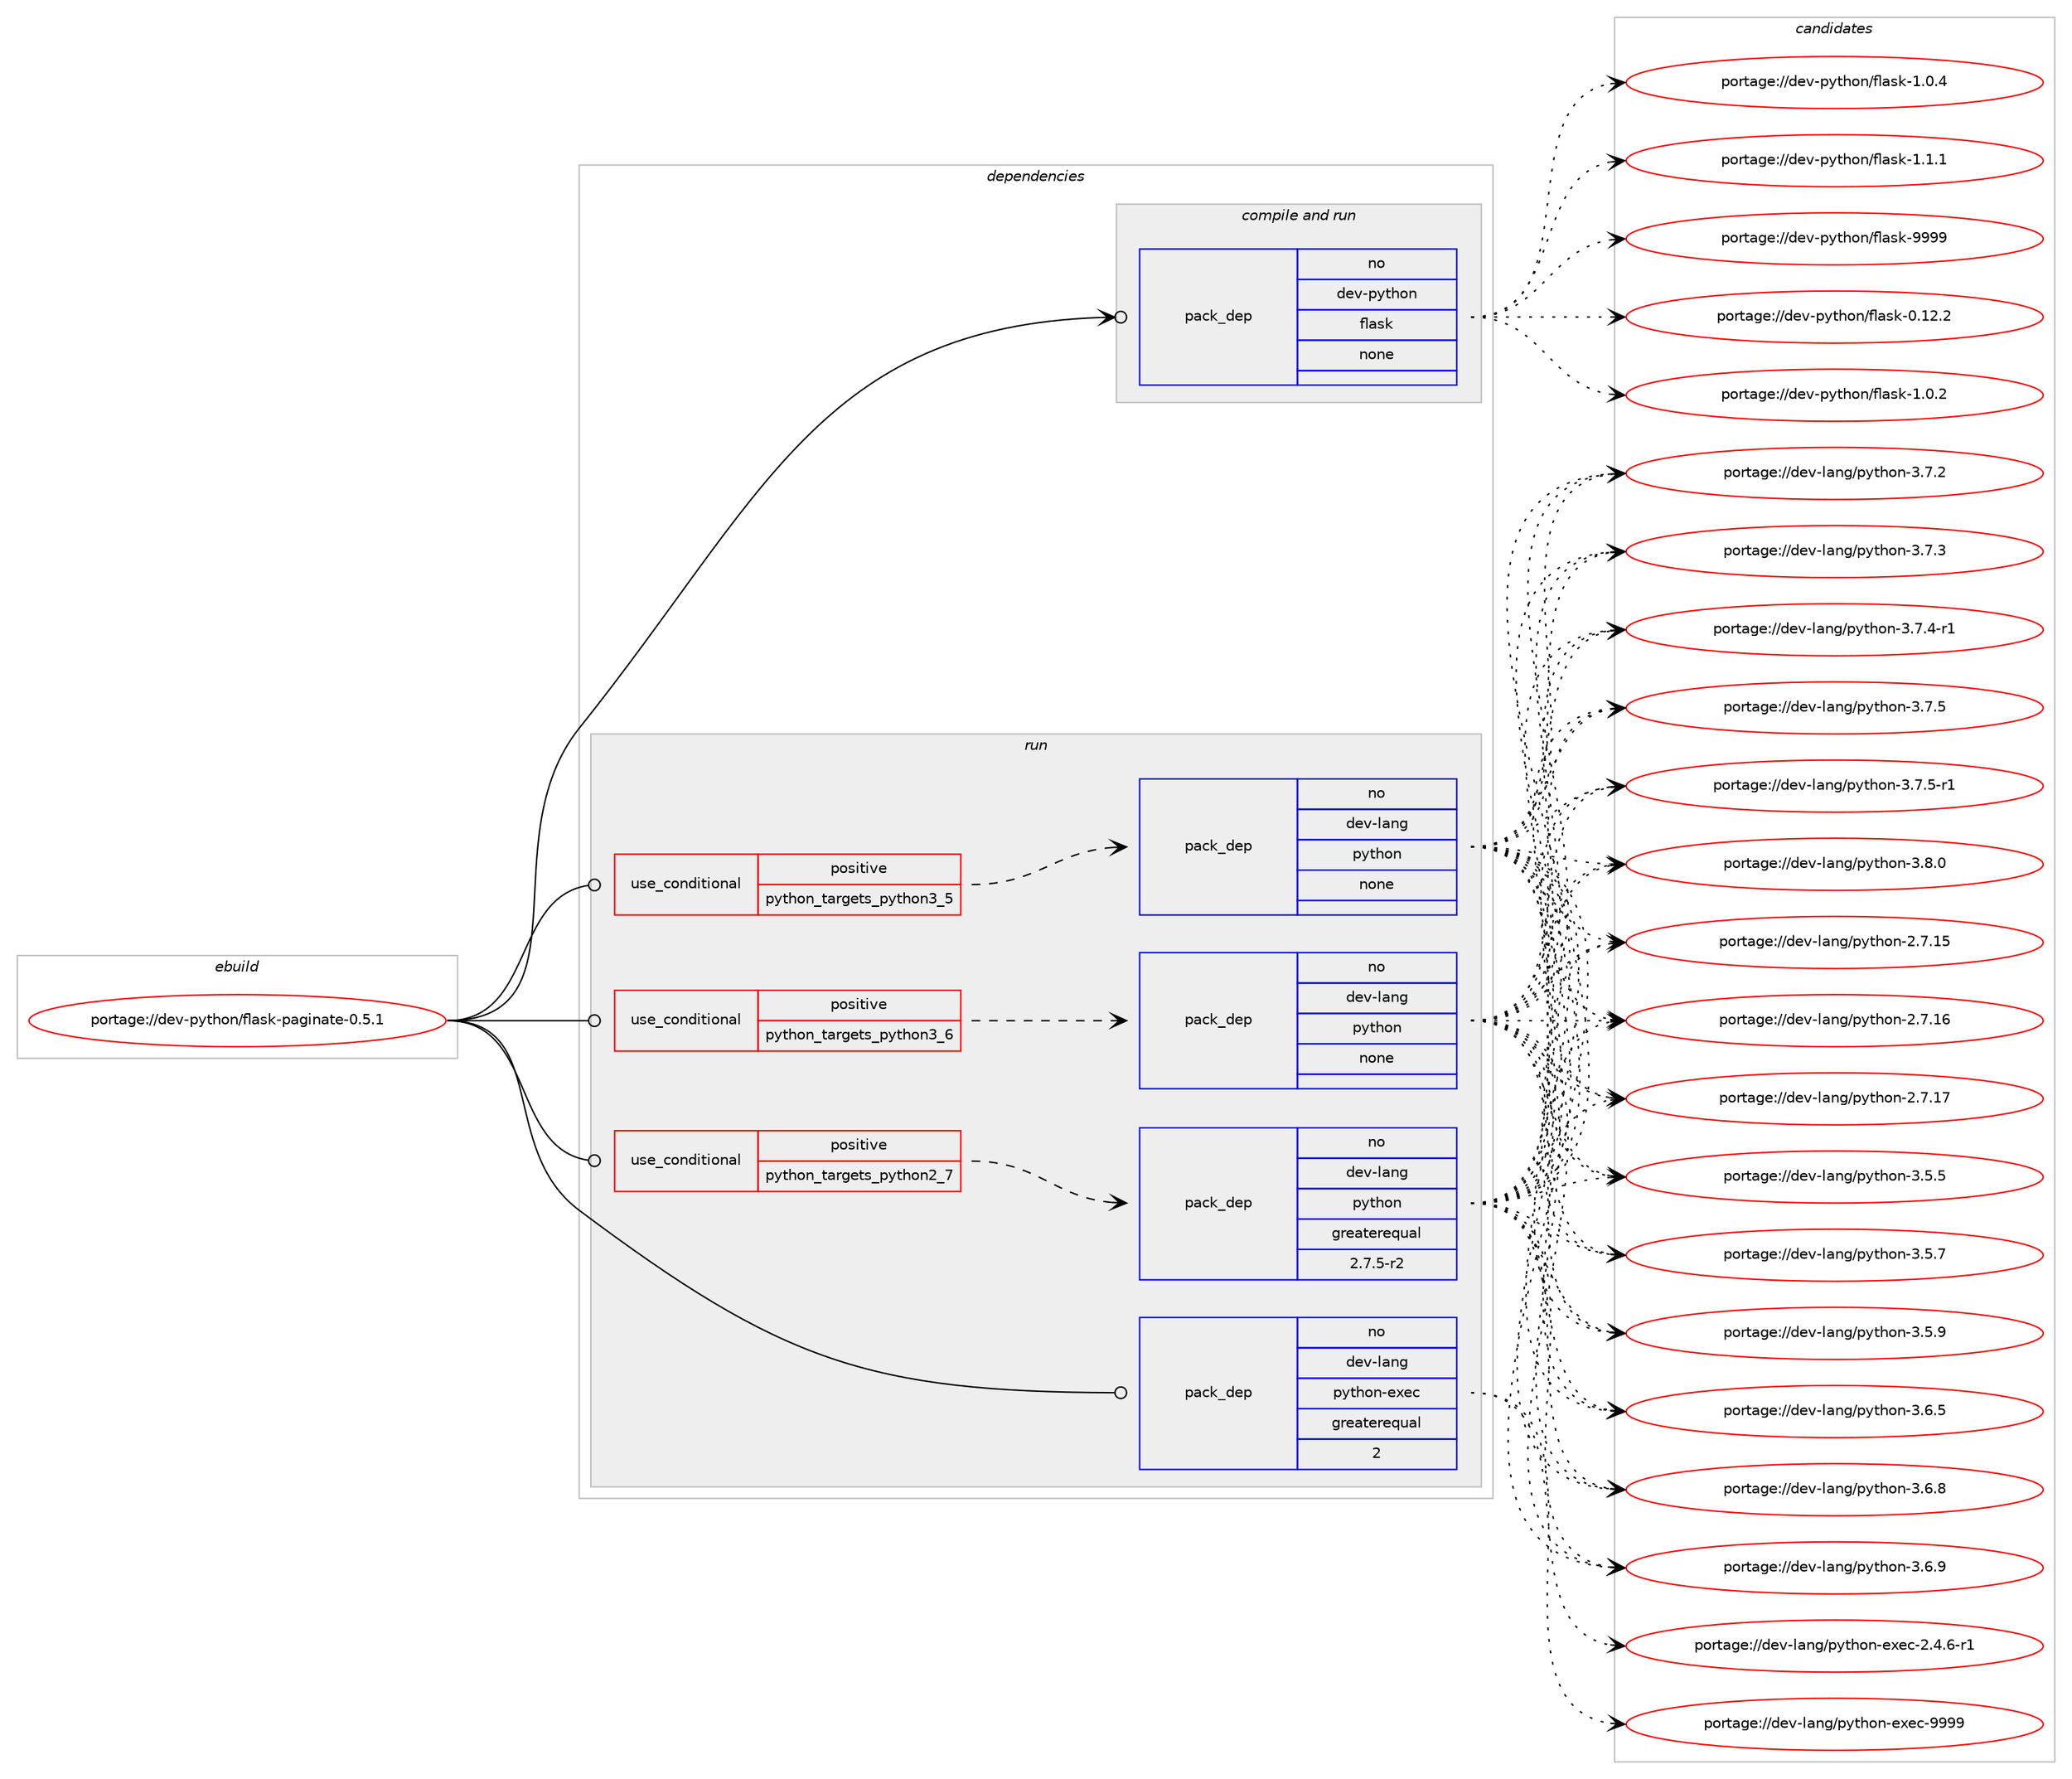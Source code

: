 digraph prolog {

# *************
# Graph options
# *************

newrank=true;
concentrate=true;
compound=true;
graph [rankdir=LR,fontname=Helvetica,fontsize=10,ranksep=1.5];#, ranksep=2.5, nodesep=0.2];
edge  [arrowhead=vee];
node  [fontname=Helvetica,fontsize=10];

# **********
# The ebuild
# **********

subgraph cluster_leftcol {
color=gray;
rank=same;
label=<<i>ebuild</i>>;
id [label="portage://dev-python/flask-paginate-0.5.1", color=red, width=4, href="../dev-python/flask-paginate-0.5.1.svg"];
}

# ****************
# The dependencies
# ****************

subgraph cluster_midcol {
color=gray;
label=<<i>dependencies</i>>;
subgraph cluster_compile {
fillcolor="#eeeeee";
style=filled;
label=<<i>compile</i>>;
}
subgraph cluster_compileandrun {
fillcolor="#eeeeee";
style=filled;
label=<<i>compile and run</i>>;
subgraph pack107894 {
dependency139994 [label=<<TABLE BORDER="0" CELLBORDER="1" CELLSPACING="0" CELLPADDING="4" WIDTH="220"><TR><TD ROWSPAN="6" CELLPADDING="30">pack_dep</TD></TR><TR><TD WIDTH="110">no</TD></TR><TR><TD>dev-python</TD></TR><TR><TD>flask</TD></TR><TR><TD>none</TD></TR><TR><TD></TD></TR></TABLE>>, shape=none, color=blue];
}
id:e -> dependency139994:w [weight=20,style="solid",arrowhead="odotvee"];
}
subgraph cluster_run {
fillcolor="#eeeeee";
style=filled;
label=<<i>run</i>>;
subgraph cond28782 {
dependency139995 [label=<<TABLE BORDER="0" CELLBORDER="1" CELLSPACING="0" CELLPADDING="4"><TR><TD ROWSPAN="3" CELLPADDING="10">use_conditional</TD></TR><TR><TD>positive</TD></TR><TR><TD>python_targets_python2_7</TD></TR></TABLE>>, shape=none, color=red];
subgraph pack107895 {
dependency139996 [label=<<TABLE BORDER="0" CELLBORDER="1" CELLSPACING="0" CELLPADDING="4" WIDTH="220"><TR><TD ROWSPAN="6" CELLPADDING="30">pack_dep</TD></TR><TR><TD WIDTH="110">no</TD></TR><TR><TD>dev-lang</TD></TR><TR><TD>python</TD></TR><TR><TD>greaterequal</TD></TR><TR><TD>2.7.5-r2</TD></TR></TABLE>>, shape=none, color=blue];
}
dependency139995:e -> dependency139996:w [weight=20,style="dashed",arrowhead="vee"];
}
id:e -> dependency139995:w [weight=20,style="solid",arrowhead="odot"];
subgraph cond28783 {
dependency139997 [label=<<TABLE BORDER="0" CELLBORDER="1" CELLSPACING="0" CELLPADDING="4"><TR><TD ROWSPAN="3" CELLPADDING="10">use_conditional</TD></TR><TR><TD>positive</TD></TR><TR><TD>python_targets_python3_5</TD></TR></TABLE>>, shape=none, color=red];
subgraph pack107896 {
dependency139998 [label=<<TABLE BORDER="0" CELLBORDER="1" CELLSPACING="0" CELLPADDING="4" WIDTH="220"><TR><TD ROWSPAN="6" CELLPADDING="30">pack_dep</TD></TR><TR><TD WIDTH="110">no</TD></TR><TR><TD>dev-lang</TD></TR><TR><TD>python</TD></TR><TR><TD>none</TD></TR><TR><TD></TD></TR></TABLE>>, shape=none, color=blue];
}
dependency139997:e -> dependency139998:w [weight=20,style="dashed",arrowhead="vee"];
}
id:e -> dependency139997:w [weight=20,style="solid",arrowhead="odot"];
subgraph cond28784 {
dependency139999 [label=<<TABLE BORDER="0" CELLBORDER="1" CELLSPACING="0" CELLPADDING="4"><TR><TD ROWSPAN="3" CELLPADDING="10">use_conditional</TD></TR><TR><TD>positive</TD></TR><TR><TD>python_targets_python3_6</TD></TR></TABLE>>, shape=none, color=red];
subgraph pack107897 {
dependency140000 [label=<<TABLE BORDER="0" CELLBORDER="1" CELLSPACING="0" CELLPADDING="4" WIDTH="220"><TR><TD ROWSPAN="6" CELLPADDING="30">pack_dep</TD></TR><TR><TD WIDTH="110">no</TD></TR><TR><TD>dev-lang</TD></TR><TR><TD>python</TD></TR><TR><TD>none</TD></TR><TR><TD></TD></TR></TABLE>>, shape=none, color=blue];
}
dependency139999:e -> dependency140000:w [weight=20,style="dashed",arrowhead="vee"];
}
id:e -> dependency139999:w [weight=20,style="solid",arrowhead="odot"];
subgraph pack107898 {
dependency140001 [label=<<TABLE BORDER="0" CELLBORDER="1" CELLSPACING="0" CELLPADDING="4" WIDTH="220"><TR><TD ROWSPAN="6" CELLPADDING="30">pack_dep</TD></TR><TR><TD WIDTH="110">no</TD></TR><TR><TD>dev-lang</TD></TR><TR><TD>python-exec</TD></TR><TR><TD>greaterequal</TD></TR><TR><TD>2</TD></TR></TABLE>>, shape=none, color=blue];
}
id:e -> dependency140001:w [weight=20,style="solid",arrowhead="odot"];
}
}

# **************
# The candidates
# **************

subgraph cluster_choices {
rank=same;
color=gray;
label=<<i>candidates</i>>;

subgraph choice107894 {
color=black;
nodesep=1;
choiceportage10010111845112121116104111110471021089711510745484649504650 [label="portage://dev-python/flask-0.12.2", color=red, width=4,href="../dev-python/flask-0.12.2.svg"];
choiceportage100101118451121211161041111104710210897115107454946484650 [label="portage://dev-python/flask-1.0.2", color=red, width=4,href="../dev-python/flask-1.0.2.svg"];
choiceportage100101118451121211161041111104710210897115107454946484652 [label="portage://dev-python/flask-1.0.4", color=red, width=4,href="../dev-python/flask-1.0.4.svg"];
choiceportage100101118451121211161041111104710210897115107454946494649 [label="portage://dev-python/flask-1.1.1", color=red, width=4,href="../dev-python/flask-1.1.1.svg"];
choiceportage1001011184511212111610411111047102108971151074557575757 [label="portage://dev-python/flask-9999", color=red, width=4,href="../dev-python/flask-9999.svg"];
dependency139994:e -> choiceportage10010111845112121116104111110471021089711510745484649504650:w [style=dotted,weight="100"];
dependency139994:e -> choiceportage100101118451121211161041111104710210897115107454946484650:w [style=dotted,weight="100"];
dependency139994:e -> choiceportage100101118451121211161041111104710210897115107454946484652:w [style=dotted,weight="100"];
dependency139994:e -> choiceportage100101118451121211161041111104710210897115107454946494649:w [style=dotted,weight="100"];
dependency139994:e -> choiceportage1001011184511212111610411111047102108971151074557575757:w [style=dotted,weight="100"];
}
subgraph choice107895 {
color=black;
nodesep=1;
choiceportage10010111845108971101034711212111610411111045504655464953 [label="portage://dev-lang/python-2.7.15", color=red, width=4,href="../dev-lang/python-2.7.15.svg"];
choiceportage10010111845108971101034711212111610411111045504655464954 [label="portage://dev-lang/python-2.7.16", color=red, width=4,href="../dev-lang/python-2.7.16.svg"];
choiceportage10010111845108971101034711212111610411111045504655464955 [label="portage://dev-lang/python-2.7.17", color=red, width=4,href="../dev-lang/python-2.7.17.svg"];
choiceportage100101118451089711010347112121116104111110455146534653 [label="portage://dev-lang/python-3.5.5", color=red, width=4,href="../dev-lang/python-3.5.5.svg"];
choiceportage100101118451089711010347112121116104111110455146534655 [label="portage://dev-lang/python-3.5.7", color=red, width=4,href="../dev-lang/python-3.5.7.svg"];
choiceportage100101118451089711010347112121116104111110455146534657 [label="portage://dev-lang/python-3.5.9", color=red, width=4,href="../dev-lang/python-3.5.9.svg"];
choiceportage100101118451089711010347112121116104111110455146544653 [label="portage://dev-lang/python-3.6.5", color=red, width=4,href="../dev-lang/python-3.6.5.svg"];
choiceportage100101118451089711010347112121116104111110455146544656 [label="portage://dev-lang/python-3.6.8", color=red, width=4,href="../dev-lang/python-3.6.8.svg"];
choiceportage100101118451089711010347112121116104111110455146544657 [label="portage://dev-lang/python-3.6.9", color=red, width=4,href="../dev-lang/python-3.6.9.svg"];
choiceportage100101118451089711010347112121116104111110455146554650 [label="portage://dev-lang/python-3.7.2", color=red, width=4,href="../dev-lang/python-3.7.2.svg"];
choiceportage100101118451089711010347112121116104111110455146554651 [label="portage://dev-lang/python-3.7.3", color=red, width=4,href="../dev-lang/python-3.7.3.svg"];
choiceportage1001011184510897110103471121211161041111104551465546524511449 [label="portage://dev-lang/python-3.7.4-r1", color=red, width=4,href="../dev-lang/python-3.7.4-r1.svg"];
choiceportage100101118451089711010347112121116104111110455146554653 [label="portage://dev-lang/python-3.7.5", color=red, width=4,href="../dev-lang/python-3.7.5.svg"];
choiceportage1001011184510897110103471121211161041111104551465546534511449 [label="portage://dev-lang/python-3.7.5-r1", color=red, width=4,href="../dev-lang/python-3.7.5-r1.svg"];
choiceportage100101118451089711010347112121116104111110455146564648 [label="portage://dev-lang/python-3.8.0", color=red, width=4,href="../dev-lang/python-3.8.0.svg"];
dependency139996:e -> choiceportage10010111845108971101034711212111610411111045504655464953:w [style=dotted,weight="100"];
dependency139996:e -> choiceportage10010111845108971101034711212111610411111045504655464954:w [style=dotted,weight="100"];
dependency139996:e -> choiceportage10010111845108971101034711212111610411111045504655464955:w [style=dotted,weight="100"];
dependency139996:e -> choiceportage100101118451089711010347112121116104111110455146534653:w [style=dotted,weight="100"];
dependency139996:e -> choiceportage100101118451089711010347112121116104111110455146534655:w [style=dotted,weight="100"];
dependency139996:e -> choiceportage100101118451089711010347112121116104111110455146534657:w [style=dotted,weight="100"];
dependency139996:e -> choiceportage100101118451089711010347112121116104111110455146544653:w [style=dotted,weight="100"];
dependency139996:e -> choiceportage100101118451089711010347112121116104111110455146544656:w [style=dotted,weight="100"];
dependency139996:e -> choiceportage100101118451089711010347112121116104111110455146544657:w [style=dotted,weight="100"];
dependency139996:e -> choiceportage100101118451089711010347112121116104111110455146554650:w [style=dotted,weight="100"];
dependency139996:e -> choiceportage100101118451089711010347112121116104111110455146554651:w [style=dotted,weight="100"];
dependency139996:e -> choiceportage1001011184510897110103471121211161041111104551465546524511449:w [style=dotted,weight="100"];
dependency139996:e -> choiceportage100101118451089711010347112121116104111110455146554653:w [style=dotted,weight="100"];
dependency139996:e -> choiceportage1001011184510897110103471121211161041111104551465546534511449:w [style=dotted,weight="100"];
dependency139996:e -> choiceportage100101118451089711010347112121116104111110455146564648:w [style=dotted,weight="100"];
}
subgraph choice107896 {
color=black;
nodesep=1;
choiceportage10010111845108971101034711212111610411111045504655464953 [label="portage://dev-lang/python-2.7.15", color=red, width=4,href="../dev-lang/python-2.7.15.svg"];
choiceportage10010111845108971101034711212111610411111045504655464954 [label="portage://dev-lang/python-2.7.16", color=red, width=4,href="../dev-lang/python-2.7.16.svg"];
choiceportage10010111845108971101034711212111610411111045504655464955 [label="portage://dev-lang/python-2.7.17", color=red, width=4,href="../dev-lang/python-2.7.17.svg"];
choiceportage100101118451089711010347112121116104111110455146534653 [label="portage://dev-lang/python-3.5.5", color=red, width=4,href="../dev-lang/python-3.5.5.svg"];
choiceportage100101118451089711010347112121116104111110455146534655 [label="portage://dev-lang/python-3.5.7", color=red, width=4,href="../dev-lang/python-3.5.7.svg"];
choiceportage100101118451089711010347112121116104111110455146534657 [label="portage://dev-lang/python-3.5.9", color=red, width=4,href="../dev-lang/python-3.5.9.svg"];
choiceportage100101118451089711010347112121116104111110455146544653 [label="portage://dev-lang/python-3.6.5", color=red, width=4,href="../dev-lang/python-3.6.5.svg"];
choiceportage100101118451089711010347112121116104111110455146544656 [label="portage://dev-lang/python-3.6.8", color=red, width=4,href="../dev-lang/python-3.6.8.svg"];
choiceportage100101118451089711010347112121116104111110455146544657 [label="portage://dev-lang/python-3.6.9", color=red, width=4,href="../dev-lang/python-3.6.9.svg"];
choiceportage100101118451089711010347112121116104111110455146554650 [label="portage://dev-lang/python-3.7.2", color=red, width=4,href="../dev-lang/python-3.7.2.svg"];
choiceportage100101118451089711010347112121116104111110455146554651 [label="portage://dev-lang/python-3.7.3", color=red, width=4,href="../dev-lang/python-3.7.3.svg"];
choiceportage1001011184510897110103471121211161041111104551465546524511449 [label="portage://dev-lang/python-3.7.4-r1", color=red, width=4,href="../dev-lang/python-3.7.4-r1.svg"];
choiceportage100101118451089711010347112121116104111110455146554653 [label="portage://dev-lang/python-3.7.5", color=red, width=4,href="../dev-lang/python-3.7.5.svg"];
choiceportage1001011184510897110103471121211161041111104551465546534511449 [label="portage://dev-lang/python-3.7.5-r1", color=red, width=4,href="../dev-lang/python-3.7.5-r1.svg"];
choiceportage100101118451089711010347112121116104111110455146564648 [label="portage://dev-lang/python-3.8.0", color=red, width=4,href="../dev-lang/python-3.8.0.svg"];
dependency139998:e -> choiceportage10010111845108971101034711212111610411111045504655464953:w [style=dotted,weight="100"];
dependency139998:e -> choiceportage10010111845108971101034711212111610411111045504655464954:w [style=dotted,weight="100"];
dependency139998:e -> choiceportage10010111845108971101034711212111610411111045504655464955:w [style=dotted,weight="100"];
dependency139998:e -> choiceportage100101118451089711010347112121116104111110455146534653:w [style=dotted,weight="100"];
dependency139998:e -> choiceportage100101118451089711010347112121116104111110455146534655:w [style=dotted,weight="100"];
dependency139998:e -> choiceportage100101118451089711010347112121116104111110455146534657:w [style=dotted,weight="100"];
dependency139998:e -> choiceportage100101118451089711010347112121116104111110455146544653:w [style=dotted,weight="100"];
dependency139998:e -> choiceportage100101118451089711010347112121116104111110455146544656:w [style=dotted,weight="100"];
dependency139998:e -> choiceportage100101118451089711010347112121116104111110455146544657:w [style=dotted,weight="100"];
dependency139998:e -> choiceportage100101118451089711010347112121116104111110455146554650:w [style=dotted,weight="100"];
dependency139998:e -> choiceportage100101118451089711010347112121116104111110455146554651:w [style=dotted,weight="100"];
dependency139998:e -> choiceportage1001011184510897110103471121211161041111104551465546524511449:w [style=dotted,weight="100"];
dependency139998:e -> choiceportage100101118451089711010347112121116104111110455146554653:w [style=dotted,weight="100"];
dependency139998:e -> choiceportage1001011184510897110103471121211161041111104551465546534511449:w [style=dotted,weight="100"];
dependency139998:e -> choiceportage100101118451089711010347112121116104111110455146564648:w [style=dotted,weight="100"];
}
subgraph choice107897 {
color=black;
nodesep=1;
choiceportage10010111845108971101034711212111610411111045504655464953 [label="portage://dev-lang/python-2.7.15", color=red, width=4,href="../dev-lang/python-2.7.15.svg"];
choiceportage10010111845108971101034711212111610411111045504655464954 [label="portage://dev-lang/python-2.7.16", color=red, width=4,href="../dev-lang/python-2.7.16.svg"];
choiceportage10010111845108971101034711212111610411111045504655464955 [label="portage://dev-lang/python-2.7.17", color=red, width=4,href="../dev-lang/python-2.7.17.svg"];
choiceportage100101118451089711010347112121116104111110455146534653 [label="portage://dev-lang/python-3.5.5", color=red, width=4,href="../dev-lang/python-3.5.5.svg"];
choiceportage100101118451089711010347112121116104111110455146534655 [label="portage://dev-lang/python-3.5.7", color=red, width=4,href="../dev-lang/python-3.5.7.svg"];
choiceportage100101118451089711010347112121116104111110455146534657 [label="portage://dev-lang/python-3.5.9", color=red, width=4,href="../dev-lang/python-3.5.9.svg"];
choiceportage100101118451089711010347112121116104111110455146544653 [label="portage://dev-lang/python-3.6.5", color=red, width=4,href="../dev-lang/python-3.6.5.svg"];
choiceportage100101118451089711010347112121116104111110455146544656 [label="portage://dev-lang/python-3.6.8", color=red, width=4,href="../dev-lang/python-3.6.8.svg"];
choiceportage100101118451089711010347112121116104111110455146544657 [label="portage://dev-lang/python-3.6.9", color=red, width=4,href="../dev-lang/python-3.6.9.svg"];
choiceportage100101118451089711010347112121116104111110455146554650 [label="portage://dev-lang/python-3.7.2", color=red, width=4,href="../dev-lang/python-3.7.2.svg"];
choiceportage100101118451089711010347112121116104111110455146554651 [label="portage://dev-lang/python-3.7.3", color=red, width=4,href="../dev-lang/python-3.7.3.svg"];
choiceportage1001011184510897110103471121211161041111104551465546524511449 [label="portage://dev-lang/python-3.7.4-r1", color=red, width=4,href="../dev-lang/python-3.7.4-r1.svg"];
choiceportage100101118451089711010347112121116104111110455146554653 [label="portage://dev-lang/python-3.7.5", color=red, width=4,href="../dev-lang/python-3.7.5.svg"];
choiceportage1001011184510897110103471121211161041111104551465546534511449 [label="portage://dev-lang/python-3.7.5-r1", color=red, width=4,href="../dev-lang/python-3.7.5-r1.svg"];
choiceportage100101118451089711010347112121116104111110455146564648 [label="portage://dev-lang/python-3.8.0", color=red, width=4,href="../dev-lang/python-3.8.0.svg"];
dependency140000:e -> choiceportage10010111845108971101034711212111610411111045504655464953:w [style=dotted,weight="100"];
dependency140000:e -> choiceportage10010111845108971101034711212111610411111045504655464954:w [style=dotted,weight="100"];
dependency140000:e -> choiceportage10010111845108971101034711212111610411111045504655464955:w [style=dotted,weight="100"];
dependency140000:e -> choiceportage100101118451089711010347112121116104111110455146534653:w [style=dotted,weight="100"];
dependency140000:e -> choiceportage100101118451089711010347112121116104111110455146534655:w [style=dotted,weight="100"];
dependency140000:e -> choiceportage100101118451089711010347112121116104111110455146534657:w [style=dotted,weight="100"];
dependency140000:e -> choiceportage100101118451089711010347112121116104111110455146544653:w [style=dotted,weight="100"];
dependency140000:e -> choiceportage100101118451089711010347112121116104111110455146544656:w [style=dotted,weight="100"];
dependency140000:e -> choiceportage100101118451089711010347112121116104111110455146544657:w [style=dotted,weight="100"];
dependency140000:e -> choiceportage100101118451089711010347112121116104111110455146554650:w [style=dotted,weight="100"];
dependency140000:e -> choiceportage100101118451089711010347112121116104111110455146554651:w [style=dotted,weight="100"];
dependency140000:e -> choiceportage1001011184510897110103471121211161041111104551465546524511449:w [style=dotted,weight="100"];
dependency140000:e -> choiceportage100101118451089711010347112121116104111110455146554653:w [style=dotted,weight="100"];
dependency140000:e -> choiceportage1001011184510897110103471121211161041111104551465546534511449:w [style=dotted,weight="100"];
dependency140000:e -> choiceportage100101118451089711010347112121116104111110455146564648:w [style=dotted,weight="100"];
}
subgraph choice107898 {
color=black;
nodesep=1;
choiceportage10010111845108971101034711212111610411111045101120101994550465246544511449 [label="portage://dev-lang/python-exec-2.4.6-r1", color=red, width=4,href="../dev-lang/python-exec-2.4.6-r1.svg"];
choiceportage10010111845108971101034711212111610411111045101120101994557575757 [label="portage://dev-lang/python-exec-9999", color=red, width=4,href="../dev-lang/python-exec-9999.svg"];
dependency140001:e -> choiceportage10010111845108971101034711212111610411111045101120101994550465246544511449:w [style=dotted,weight="100"];
dependency140001:e -> choiceportage10010111845108971101034711212111610411111045101120101994557575757:w [style=dotted,weight="100"];
}
}

}
